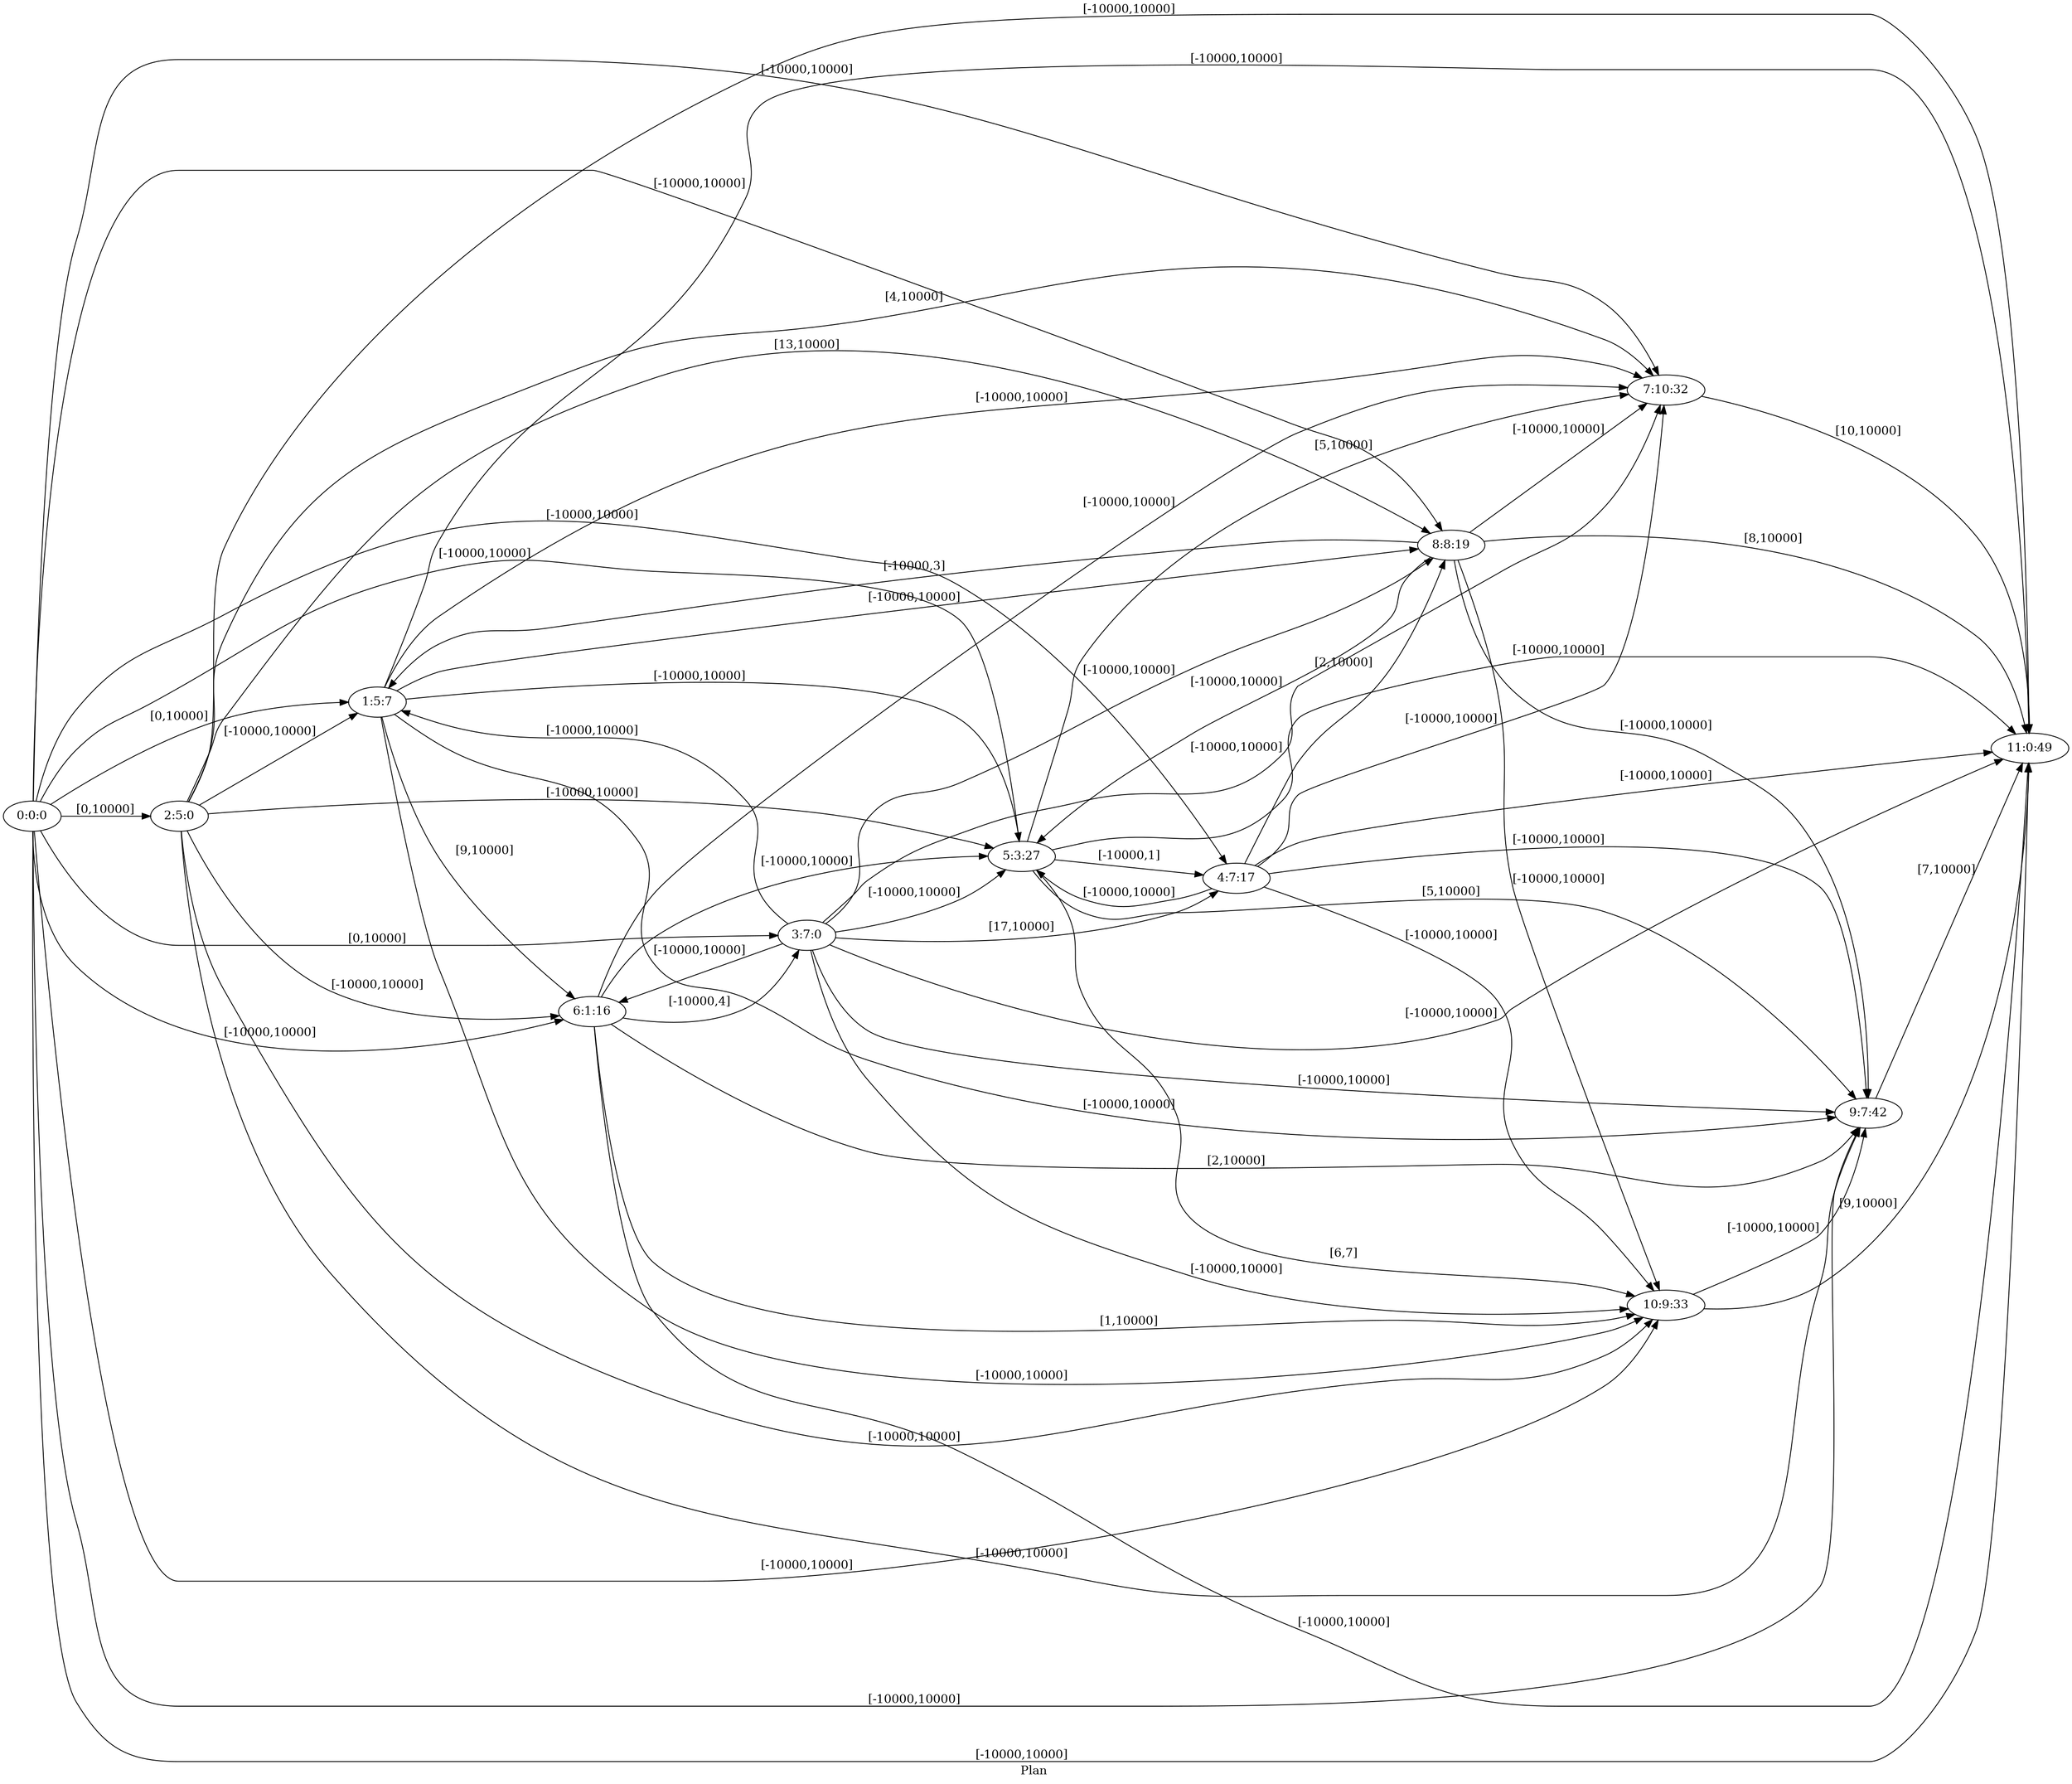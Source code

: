 digraph G {
 rankdir = LR;
 nodesep = .45; 
 size = 30;
label="Plan ";
 fldt = 0.776326;
"0:0:0"->"1:5:7"[ label = "[0,10000]"];
"0:0:0"->"2:5:0"[ label = "[0,10000]"];
"0:0:0"->"3:7:0"[ label = "[0,10000]"];
"0:0:0"->"4:7:17"[ label = "[-10000,10000]"];
"0:0:0"->"5:3:27"[ label = "[-10000,10000]"];
"0:0:0"->"6:1:16"[ label = "[-10000,10000]"];
"0:0:0"->"7:10:32"[ label = "[-10000,10000]"];
"0:0:0"->"8:8:19"[ label = "[-10000,10000]"];
"0:0:0"->"9:7:42"[ label = "[-10000,10000]"];
"0:0:0"->"10:9:33"[ label = "[-10000,10000]"];
"0:0:0"->"11:0:49"[ label = "[-10000,10000]"];
"1:5:7"->"5:3:27"[ label = "[-10000,10000]"];
"1:5:7"->"6:1:16"[ label = "[9,10000]"];
"1:5:7"->"7:10:32"[ label = "[-10000,10000]"];
"1:5:7"->"8:8:19"[ label = "[-10000,10000]"];
"1:5:7"->"9:7:42"[ label = "[-10000,10000]"];
"1:5:7"->"10:9:33"[ label = "[-10000,10000]"];
"1:5:7"->"11:0:49"[ label = "[-10000,10000]"];
"2:5:0"->"1:5:7"[ label = "[-10000,10000]"];
"2:5:0"->"5:3:27"[ label = "[-10000,10000]"];
"2:5:0"->"6:1:16"[ label = "[-10000,10000]"];
"2:5:0"->"7:10:32"[ label = "[4,10000]"];
"2:5:0"->"8:8:19"[ label = "[13,10000]"];
"2:5:0"->"9:7:42"[ label = "[-10000,10000]"];
"2:5:0"->"10:9:33"[ label = "[-10000,10000]"];
"2:5:0"->"11:0:49"[ label = "[-10000,10000]"];
"3:7:0"->"1:5:7"[ label = "[-10000,10000]"];
"3:7:0"->"4:7:17"[ label = "[17,10000]"];
"3:7:0"->"5:3:27"[ label = "[-10000,10000]"];
"3:7:0"->"6:1:16"[ label = "[-10000,10000]"];
"3:7:0"->"7:10:32"[ label = "[-10000,10000]"];
"3:7:0"->"8:8:19"[ label = "[-10000,10000]"];
"3:7:0"->"9:7:42"[ label = "[-10000,10000]"];
"3:7:0"->"10:9:33"[ label = "[-10000,10000]"];
"3:7:0"->"11:0:49"[ label = "[-10000,10000]"];
"4:7:17"->"5:3:27"[ label = "[-10000,10000]"];
"4:7:17"->"7:10:32"[ label = "[-10000,10000]"];
"4:7:17"->"8:8:19"[ label = "[2,10000]"];
"4:7:17"->"9:7:42"[ label = "[-10000,10000]"];
"4:7:17"->"10:9:33"[ label = "[-10000,10000]"];
"4:7:17"->"11:0:49"[ label = "[-10000,10000]"];
"5:3:27"->"4:7:17"[ label = "[-10000,1]"];
"5:3:27"->"7:10:32"[ label = "[5,10000]"];
"5:3:27"->"9:7:42"[ label = "[5,10000]"];
"5:3:27"->"10:9:33"[ label = "[6,7]"];
"5:3:27"->"11:0:49"[ label = "[-10000,10000]"];
"6:1:16"->"3:7:0"[ label = "[-10000,4]"];
"6:1:16"->"5:3:27"[ label = "[-10000,10000]"];
"6:1:16"->"7:10:32"[ label = "[-10000,10000]"];
"6:1:16"->"9:7:42"[ label = "[2,10000]"];
"6:1:16"->"10:9:33"[ label = "[1,10000]"];
"6:1:16"->"11:0:49"[ label = "[-10000,10000]"];
"7:10:32"->"11:0:49"[ label = "[10,10000]"];
"8:8:19"->"1:5:7"[ label = "[-10000,3]"];
"8:8:19"->"5:3:27"[ label = "[-10000,10000]"];
"8:8:19"->"7:10:32"[ label = "[-10000,10000]"];
"8:8:19"->"9:7:42"[ label = "[-10000,10000]"];
"8:8:19"->"10:9:33"[ label = "[-10000,10000]"];
"8:8:19"->"11:0:49"[ label = "[8,10000]"];
"9:7:42"->"11:0:49"[ label = "[7,10000]"];
"10:9:33"->"9:7:42"[ label = "[-10000,10000]"];
"10:9:33"->"11:0:49"[ label = "[9,10000]"];
}
